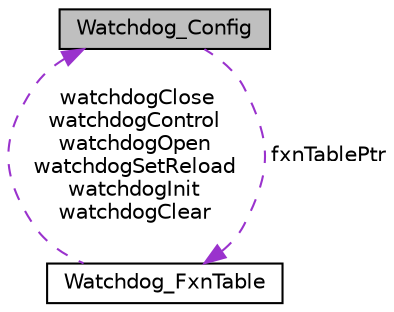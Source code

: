 digraph "Watchdog_Config"
{
  edge [fontname="Helvetica",fontsize="10",labelfontname="Helvetica",labelfontsize="10"];
  node [fontname="Helvetica",fontsize="10",shape=record];
  Node1 [label="Watchdog_Config",height=0.2,width=0.4,color="black", fillcolor="grey75", style="filled", fontcolor="black"];
  Node2 -> Node1 [dir="back",color="darkorchid3",fontsize="10",style="dashed",label=" fxnTablePtr" ,fontname="Helvetica"];
  Node2 [label="Watchdog_FxnTable",height=0.2,width=0.4,color="black", fillcolor="white", style="filled",URL="$struct_watchdog___fxn_table.html",tooltip="The definition of a Watchdog function table that contains the required set of functions to control a ..."];
  Node1 -> Node2 [dir="back",color="darkorchid3",fontsize="10",style="dashed",label=" watchdogClose\nwatchdogControl\nwatchdogOpen\nwatchdogSetReload\nwatchdogInit\nwatchdogClear" ,fontname="Helvetica"];
}
